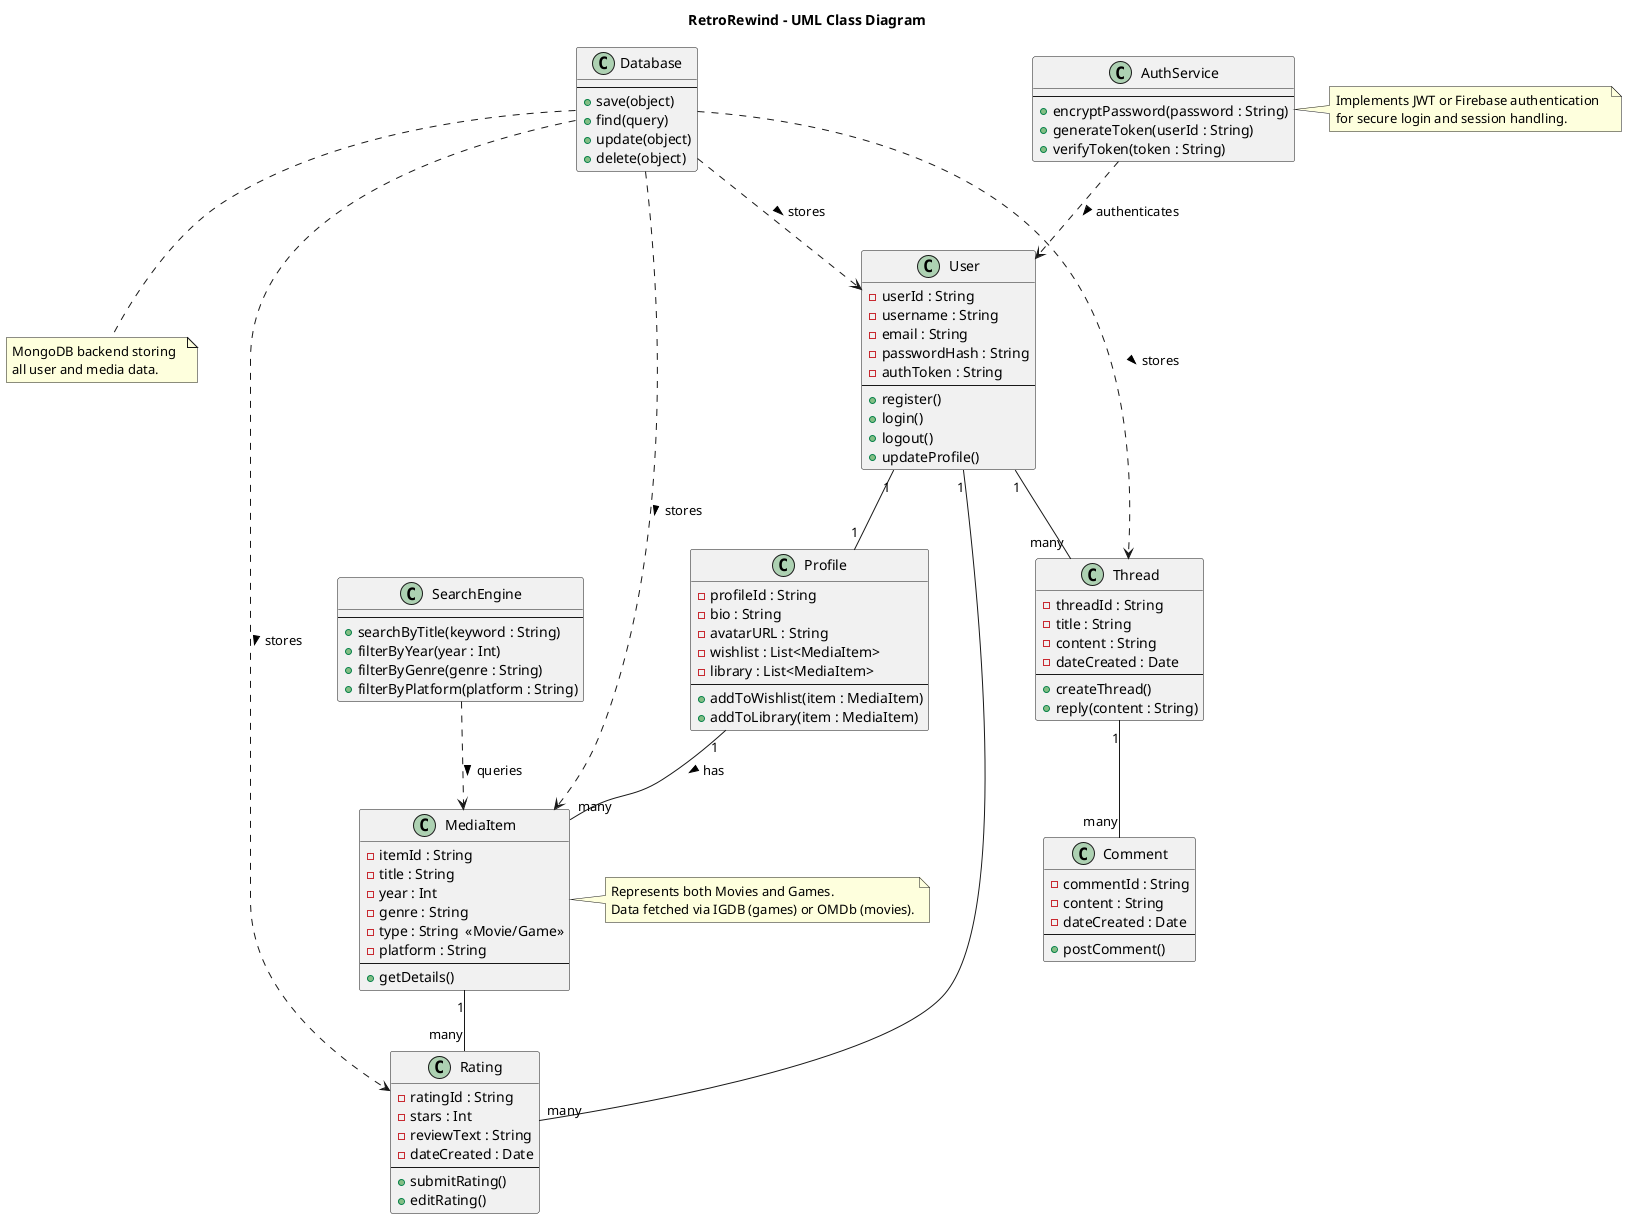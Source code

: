 @startuml
title RetroRewind - UML Class Diagram

'=======================
' Classes
'=======================
class User {
  - userId : String
  - username : String
  - email : String
  - passwordHash : String
  - authToken : String
  --
  + register()
  + login()
  + logout()
  + updateProfile()
}

class Profile {
  - profileId : String
  - bio : String
  - avatarURL : String
  - wishlist : List<MediaItem>
  - library : List<MediaItem>
  --
  + addToWishlist(item : MediaItem)
  + addToLibrary(item : MediaItem)
}

class MediaItem {
  - itemId : String
  - title : String
  - year : Int
  - genre : String
  - type : String  <<Movie/Game>>
  - platform : String
  --
  + getDetails()
}

class Rating {
  - ratingId : String
  - stars : Int
  - reviewText : String
  - dateCreated : Date
  --
  + submitRating()
  + editRating()
}

class Thread {
  - threadId : String
  - title : String
  - content : String
  - dateCreated : Date
  --
  + createThread()
  + reply(content : String)
}

class Comment {
  - commentId : String
  - content : String
  - dateCreated : Date
  --
  + postComment()
}

class SearchEngine {
  --
  + searchByTitle(keyword : String)
  + filterByYear(year : Int)
  + filterByGenre(genre : String)
  + filterByPlatform(platform : String)
}

class AuthService {
  --
  + encryptPassword(password : String)
  + generateToken(userId : String)
  + verifyToken(token : String)
}

class Database {
  --
  + save(object)
  + find(query)
  + update(object)
  + delete(object)
}

'=======================
' Relationships
'=======================
User "1" -- "1" Profile
User "1" -- "many" Thread
User "1" -- "many" Rating
Thread "1" -- "many" Comment
Profile "1" -- "many" MediaItem : has >
MediaItem "1" -- "many" Rating
AuthService ..> User : authenticates >
SearchEngine ..> MediaItem : queries >
Database ..> User : stores >
Database ..> MediaItem : stores >
Database ..> Thread : stores >
Database ..> Rating : stores >

'=======================
' Notes
'=======================
note right of MediaItem
Represents both Movies and Games.  
Data fetched via IGDB (games) or OMDb (movies).
end note

note right of AuthService
Implements JWT or Firebase authentication  
for secure login and session handling.
end note

note bottom of Database
MongoDB backend storing  
all user and media data.
end note

@enduml
